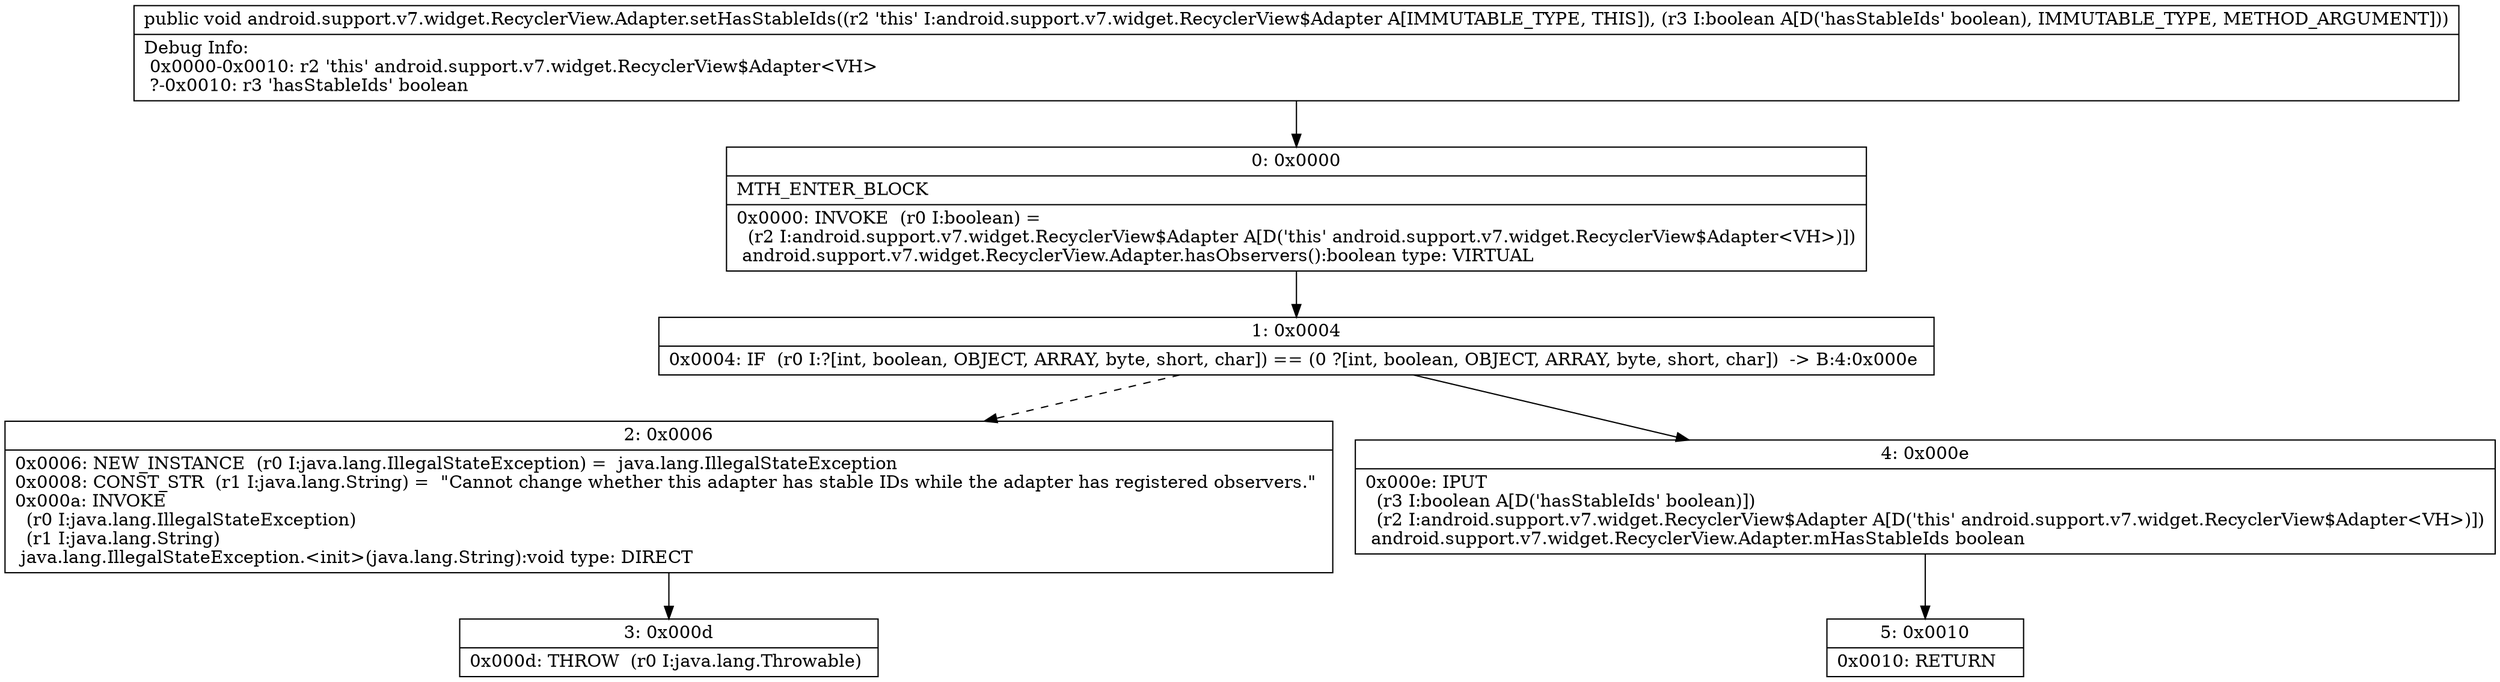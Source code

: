 digraph "CFG forandroid.support.v7.widget.RecyclerView.Adapter.setHasStableIds(Z)V" {
Node_0 [shape=record,label="{0\:\ 0x0000|MTH_ENTER_BLOCK\l|0x0000: INVOKE  (r0 I:boolean) = \l  (r2 I:android.support.v7.widget.RecyclerView$Adapter A[D('this' android.support.v7.widget.RecyclerView$Adapter\<VH\>)])\l android.support.v7.widget.RecyclerView.Adapter.hasObservers():boolean type: VIRTUAL \l}"];
Node_1 [shape=record,label="{1\:\ 0x0004|0x0004: IF  (r0 I:?[int, boolean, OBJECT, ARRAY, byte, short, char]) == (0 ?[int, boolean, OBJECT, ARRAY, byte, short, char])  \-\> B:4:0x000e \l}"];
Node_2 [shape=record,label="{2\:\ 0x0006|0x0006: NEW_INSTANCE  (r0 I:java.lang.IllegalStateException) =  java.lang.IllegalStateException \l0x0008: CONST_STR  (r1 I:java.lang.String) =  \"Cannot change whether this adapter has stable IDs while the adapter has registered observers.\" \l0x000a: INVOKE  \l  (r0 I:java.lang.IllegalStateException)\l  (r1 I:java.lang.String)\l java.lang.IllegalStateException.\<init\>(java.lang.String):void type: DIRECT \l}"];
Node_3 [shape=record,label="{3\:\ 0x000d|0x000d: THROW  (r0 I:java.lang.Throwable) \l}"];
Node_4 [shape=record,label="{4\:\ 0x000e|0x000e: IPUT  \l  (r3 I:boolean A[D('hasStableIds' boolean)])\l  (r2 I:android.support.v7.widget.RecyclerView$Adapter A[D('this' android.support.v7.widget.RecyclerView$Adapter\<VH\>)])\l android.support.v7.widget.RecyclerView.Adapter.mHasStableIds boolean \l}"];
Node_5 [shape=record,label="{5\:\ 0x0010|0x0010: RETURN   \l}"];
MethodNode[shape=record,label="{public void android.support.v7.widget.RecyclerView.Adapter.setHasStableIds((r2 'this' I:android.support.v7.widget.RecyclerView$Adapter A[IMMUTABLE_TYPE, THIS]), (r3 I:boolean A[D('hasStableIds' boolean), IMMUTABLE_TYPE, METHOD_ARGUMENT]))  | Debug Info:\l  0x0000\-0x0010: r2 'this' android.support.v7.widget.RecyclerView$Adapter\<VH\>\l  ?\-0x0010: r3 'hasStableIds' boolean\l}"];
MethodNode -> Node_0;
Node_0 -> Node_1;
Node_1 -> Node_2[style=dashed];
Node_1 -> Node_4;
Node_2 -> Node_3;
Node_4 -> Node_5;
}

